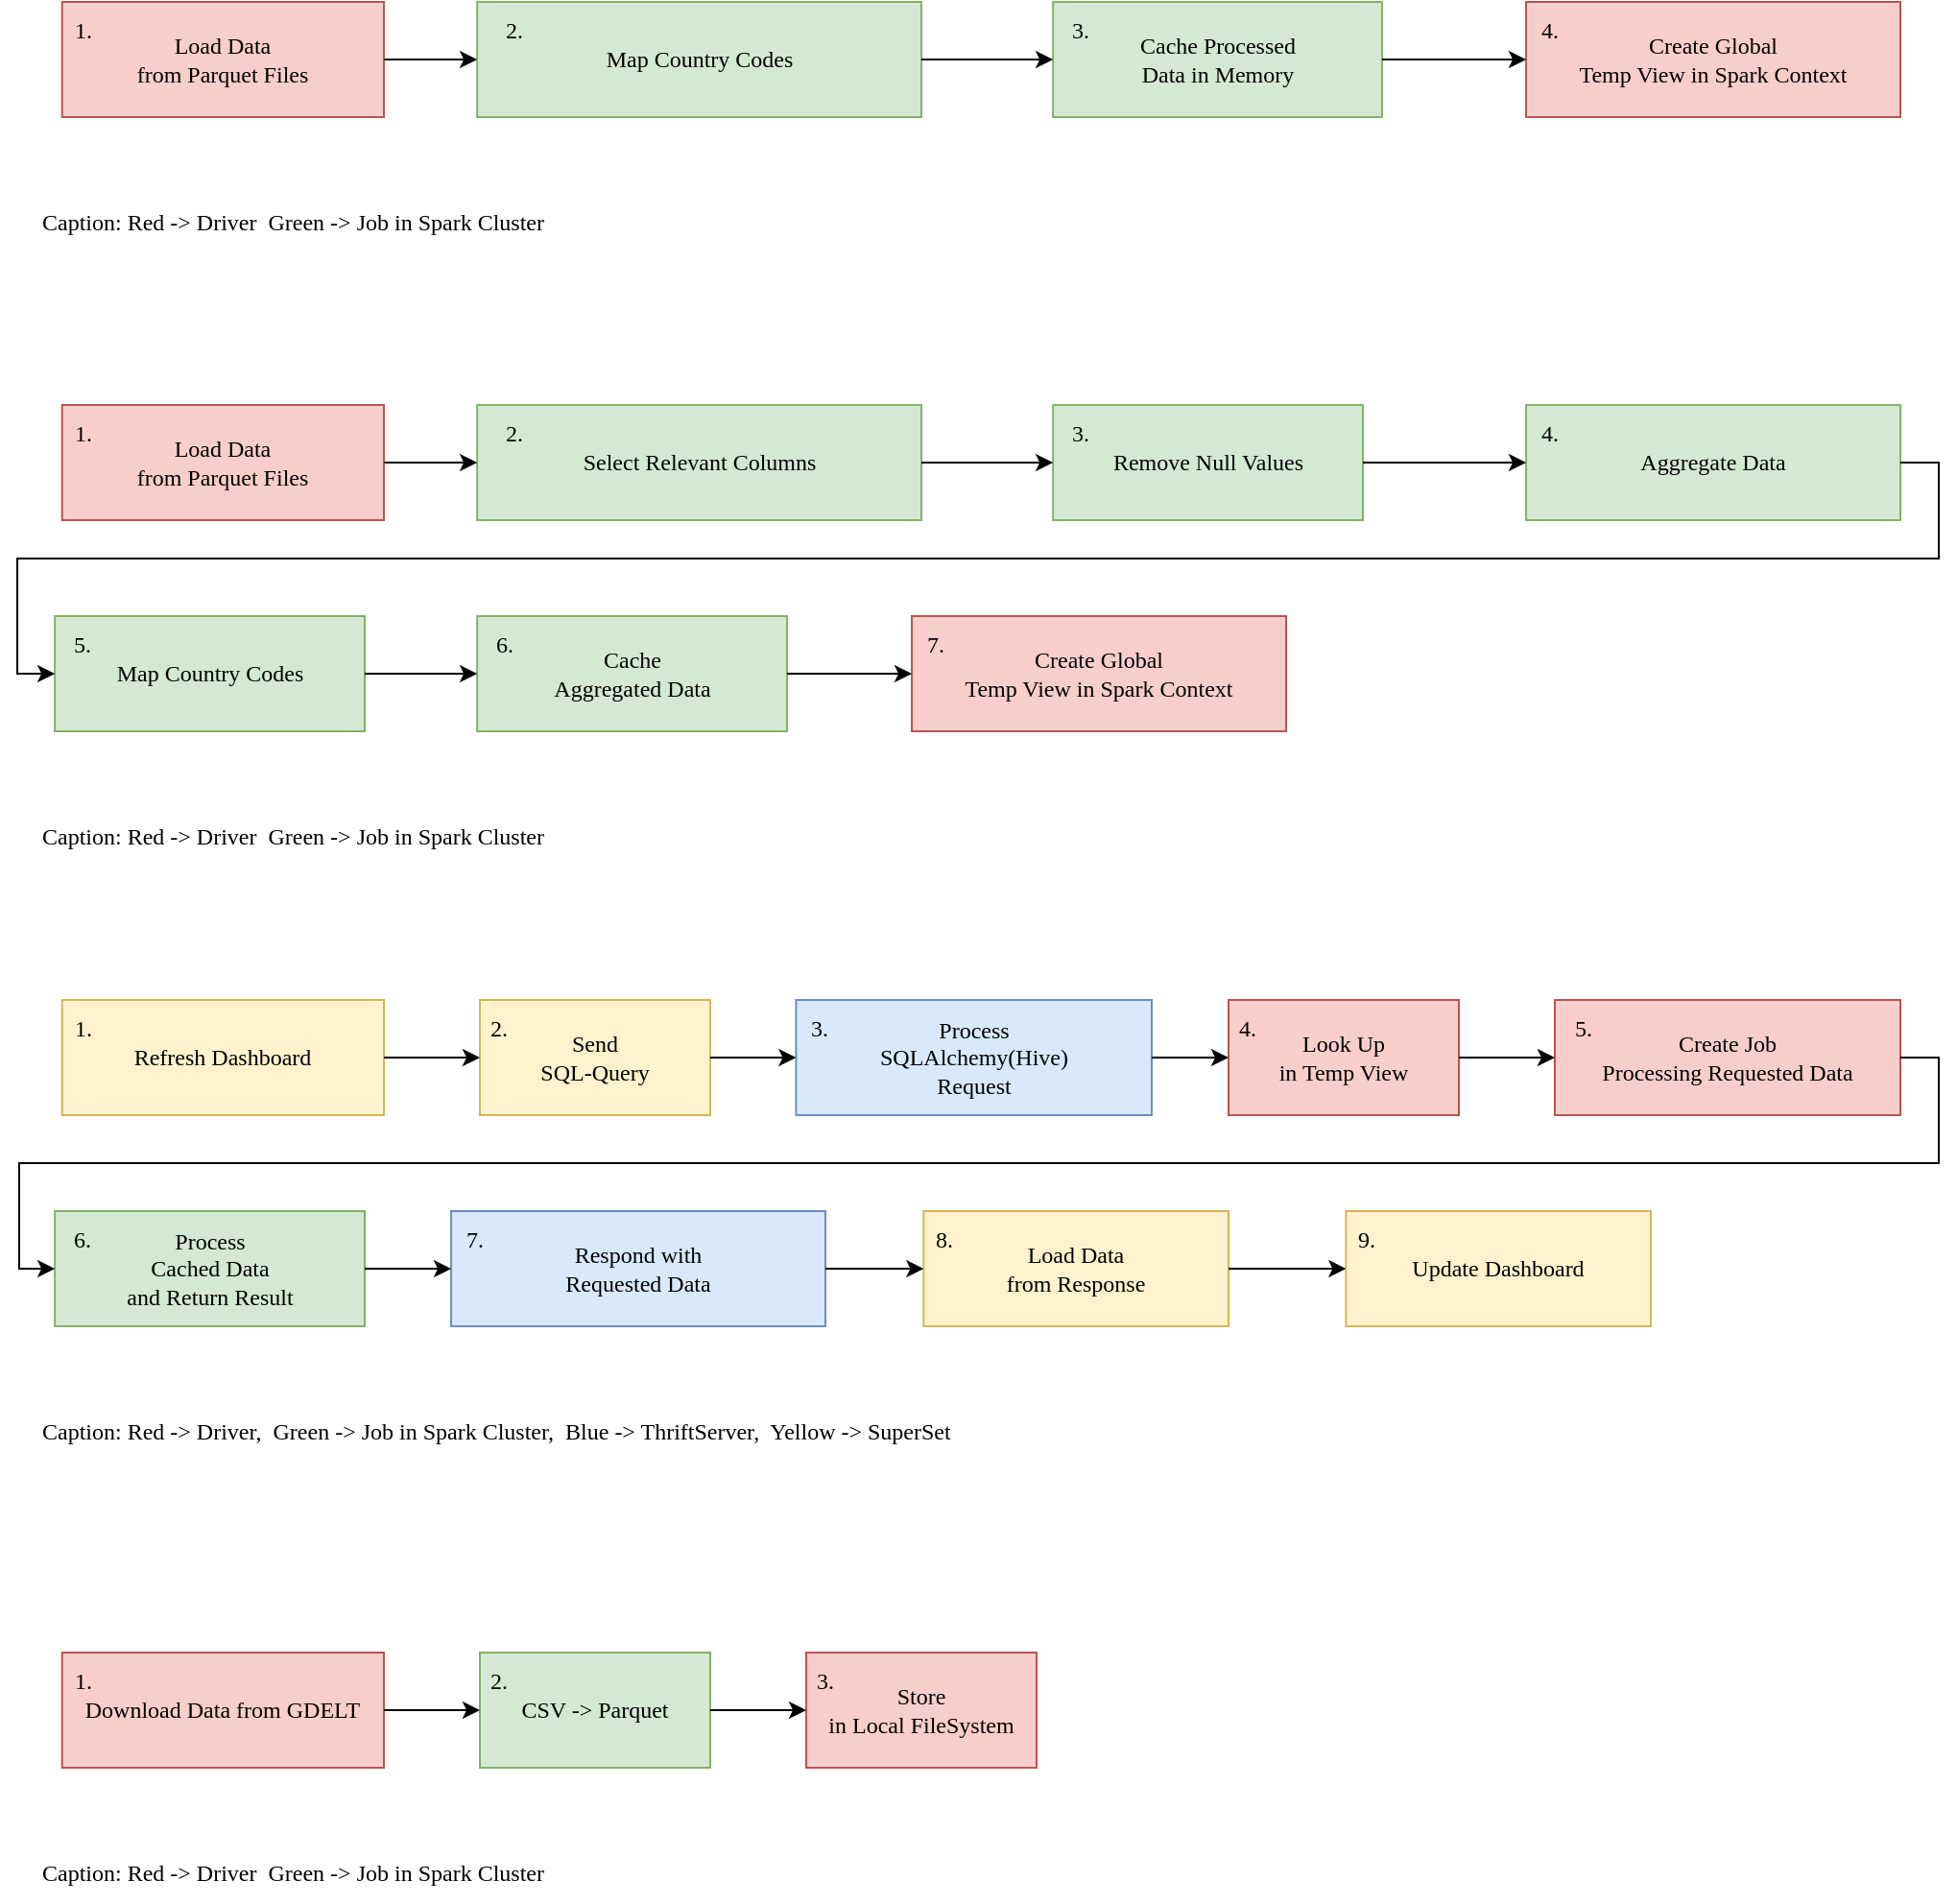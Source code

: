 <mxfile version="23.0.2" type="device">
  <diagram name="Page-1" id="13e1069c-82ec-6db2-03f1-153e76fe0fe0">
    <mxGraphModel dx="1047" dy="681" grid="1" gridSize="10" guides="1" tooltips="1" connect="1" arrows="1" fold="1" page="1" pageScale="1" pageWidth="1100" pageHeight="850" background="none" math="0" shadow="0">
      <root>
        <mxCell id="0" />
        <mxCell id="1" parent="0" />
        <mxCell id="iuHh9fFoqvXQ6rp3Pd86-6" value="&lt;font&gt;Caption: Red -&amp;gt; Driver&amp;nbsp; Green -&amp;gt; Job in Spark Cluster&lt;/font&gt;" style="text;html=1;strokeColor=none;fillColor=none;align=left;verticalAlign=middle;whiteSpace=wrap;rounded=0;fontFamily=JetBrainsMono Nerd Font;" parent="1" vertex="1">
          <mxGeometry x="30" y="150" width="420" height="30" as="geometry" />
        </mxCell>
        <mxCell id="iuHh9fFoqvXQ6rp3Pd86-7" value="" style="group;fontFamily=JetBrainsMono Nerd Font;" parent="1" vertex="1" connectable="0">
          <mxGeometry x="20" y="50" width="190" height="60" as="geometry" />
        </mxCell>
        <mxCell id="iuHh9fFoqvXQ6rp3Pd86-3" value="Load Data&lt;br&gt;from Parquet Files" style="rounded=0;whiteSpace=wrap;html=1;fillColor=#f8cecc;strokeColor=#b85450;fontFamily=JetBrainsMono Nerd Font;" parent="iuHh9fFoqvXQ6rp3Pd86-7" vertex="1">
          <mxGeometry x="22.353" width="167.647" height="60" as="geometry" />
        </mxCell>
        <mxCell id="iuHh9fFoqvXQ6rp3Pd86-4" value="1." style="text;html=1;strokeColor=none;fillColor=none;align=center;verticalAlign=middle;whiteSpace=wrap;rounded=0;fontFamily=JetBrainsMono Nerd Font;" parent="iuHh9fFoqvXQ6rp3Pd86-7" vertex="1">
          <mxGeometry width="67.059" height="30" as="geometry" />
        </mxCell>
        <mxCell id="iuHh9fFoqvXQ6rp3Pd86-13" value="" style="group;fontFamily=JetBrainsMono Nerd Font;" parent="1" vertex="1" connectable="0">
          <mxGeometry x="220" y="50" width="270" height="60" as="geometry" />
        </mxCell>
        <mxCell id="iuHh9fFoqvXQ6rp3Pd86-14" value="Map Country Codes" style="rounded=0;whiteSpace=wrap;html=1;fillColor=#d5e8d4;strokeColor=#82b366;fontFamily=JetBrainsMono Nerd Font;" parent="iuHh9fFoqvXQ6rp3Pd86-13" vertex="1">
          <mxGeometry x="38.571" width="231.429" height="60" as="geometry" />
        </mxCell>
        <mxCell id="iuHh9fFoqvXQ6rp3Pd86-15" value="2." style="text;html=1;strokeColor=none;fillColor=none;align=center;verticalAlign=middle;whiteSpace=wrap;rounded=0;fontFamily=JetBrainsMono Nerd Font;" parent="iuHh9fFoqvXQ6rp3Pd86-13" vertex="1">
          <mxGeometry width="115.714" height="30" as="geometry" />
        </mxCell>
        <mxCell id="iuHh9fFoqvXQ6rp3Pd86-17" value="" style="group;fontFamily=JetBrainsMono Nerd Font;" parent="1" vertex="1" connectable="0">
          <mxGeometry x="530" y="50" width="200" height="60" as="geometry" />
        </mxCell>
        <mxCell id="iuHh9fFoqvXQ6rp3Pd86-18" value="Cache Processed &lt;br&gt;Data in Memory" style="rounded=0;whiteSpace=wrap;html=1;fillColor=#d5e8d4;strokeColor=#82b366;fontFamily=JetBrainsMono Nerd Font;" parent="iuHh9fFoqvXQ6rp3Pd86-17" vertex="1">
          <mxGeometry x="28.571" width="171.429" height="60" as="geometry" />
        </mxCell>
        <mxCell id="iuHh9fFoqvXQ6rp3Pd86-19" value="3." style="text;html=1;strokeColor=none;fillColor=none;align=center;verticalAlign=middle;whiteSpace=wrap;rounded=0;fontFamily=JetBrainsMono Nerd Font;" parent="iuHh9fFoqvXQ6rp3Pd86-17" vertex="1">
          <mxGeometry width="85.714" height="30" as="geometry" />
        </mxCell>
        <mxCell id="iuHh9fFoqvXQ6rp3Pd86-20" style="edgeStyle=orthogonalEdgeStyle;rounded=0;orthogonalLoop=1;jettySize=auto;html=1;exitX=1;exitY=0.5;exitDx=0;exitDy=0;" parent="1" source="iuHh9fFoqvXQ6rp3Pd86-14" target="iuHh9fFoqvXQ6rp3Pd86-18" edge="1">
          <mxGeometry relative="1" as="geometry" />
        </mxCell>
        <mxCell id="iuHh9fFoqvXQ6rp3Pd86-24" value="" style="group;fontFamily=JetBrainsMono Nerd Font;" parent="1" vertex="1" connectable="0">
          <mxGeometry x="780" y="50" width="220" height="60" as="geometry" />
        </mxCell>
        <mxCell id="iuHh9fFoqvXQ6rp3Pd86-25" value="Create Global&lt;br&gt;Temp View in Spark Context" style="rounded=0;whiteSpace=wrap;html=1;fillColor=#f8cecc;strokeColor=#b85450;fontFamily=JetBrainsMono Nerd Font;" parent="iuHh9fFoqvXQ6rp3Pd86-24" vertex="1">
          <mxGeometry x="25.028" width="194.972" height="60" as="geometry" />
        </mxCell>
        <mxCell id="iuHh9fFoqvXQ6rp3Pd86-26" value="4." style="text;html=1;strokeColor=none;fillColor=none;align=center;verticalAlign=middle;whiteSpace=wrap;rounded=0;fontFamily=JetBrainsMono Nerd Font;" parent="iuHh9fFoqvXQ6rp3Pd86-24" vertex="1">
          <mxGeometry width="75.087" height="30" as="geometry" />
        </mxCell>
        <mxCell id="iuHh9fFoqvXQ6rp3Pd86-27" style="edgeStyle=orthogonalEdgeStyle;rounded=0;orthogonalLoop=1;jettySize=auto;html=1;exitX=1;exitY=0.5;exitDx=0;exitDy=0;entryX=0;entryY=0.5;entryDx=0;entryDy=0;" parent="1" source="iuHh9fFoqvXQ6rp3Pd86-18" target="iuHh9fFoqvXQ6rp3Pd86-25" edge="1">
          <mxGeometry relative="1" as="geometry" />
        </mxCell>
        <mxCell id="iuHh9fFoqvXQ6rp3Pd86-30" value="&lt;font&gt;Caption: Red -&amp;gt; Driver&amp;nbsp; Green -&amp;gt; Job in Spark Cluster&lt;/font&gt;" style="text;html=1;strokeColor=none;fillColor=none;align=left;verticalAlign=middle;whiteSpace=wrap;rounded=0;fontFamily=JetBrainsMono Nerd Font;" parent="1" vertex="1">
          <mxGeometry x="30" y="470" width="460" height="30" as="geometry" />
        </mxCell>
        <mxCell id="iuHh9fFoqvXQ6rp3Pd86-31" value="" style="group;fontFamily=JetBrainsMono Nerd Font;" parent="1" vertex="1" connectable="0">
          <mxGeometry x="20" y="260" width="190" height="60" as="geometry" />
        </mxCell>
        <mxCell id="iuHh9fFoqvXQ6rp3Pd86-32" value="Load Data&lt;br&gt;from Parquet Files" style="rounded=0;whiteSpace=wrap;html=1;fillColor=#f8cecc;strokeColor=#b85450;fontFamily=JetBrainsMono Nerd Font;" parent="iuHh9fFoqvXQ6rp3Pd86-31" vertex="1">
          <mxGeometry x="22.353" width="167.647" height="60" as="geometry" />
        </mxCell>
        <mxCell id="iuHh9fFoqvXQ6rp3Pd86-33" value="1." style="text;html=1;strokeColor=none;fillColor=none;align=center;verticalAlign=middle;whiteSpace=wrap;rounded=0;fontFamily=JetBrainsMono Nerd Font;" parent="iuHh9fFoqvXQ6rp3Pd86-31" vertex="1">
          <mxGeometry width="67.059" height="30" as="geometry" />
        </mxCell>
        <mxCell id="iuHh9fFoqvXQ6rp3Pd86-38" value="" style="group;fontFamily=JetBrainsMono Nerd Font;" parent="1" vertex="1" connectable="0">
          <mxGeometry x="220" y="260" width="270" height="60" as="geometry" />
        </mxCell>
        <mxCell id="iuHh9fFoqvXQ6rp3Pd86-39" value="Select Relevant Columns" style="rounded=0;whiteSpace=wrap;html=1;fillColor=#d5e8d4;strokeColor=#82b366;fontFamily=JetBrainsMono Nerd Font;" parent="iuHh9fFoqvXQ6rp3Pd86-38" vertex="1">
          <mxGeometry x="38.571" width="231.429" height="60" as="geometry" />
        </mxCell>
        <mxCell id="iuHh9fFoqvXQ6rp3Pd86-40" value="2." style="text;html=1;strokeColor=none;fillColor=none;align=center;verticalAlign=middle;whiteSpace=wrap;rounded=0;fontFamily=JetBrainsMono Nerd Font;" parent="iuHh9fFoqvXQ6rp3Pd86-38" vertex="1">
          <mxGeometry width="115.714" height="30" as="geometry" />
        </mxCell>
        <mxCell id="iuHh9fFoqvXQ6rp3Pd86-42" value="" style="group;fontFamily=JetBrainsMono Nerd Font;" parent="1" vertex="1" connectable="0">
          <mxGeometry x="530" y="260" width="200" height="60" as="geometry" />
        </mxCell>
        <mxCell id="iuHh9fFoqvXQ6rp3Pd86-43" value="Remove Null Values" style="rounded=0;whiteSpace=wrap;html=1;fillColor=#d5e8d4;strokeColor=#82b366;fontFamily=JetBrainsMono Nerd Font;" parent="iuHh9fFoqvXQ6rp3Pd86-42" vertex="1">
          <mxGeometry x="28.57" width="161.43" height="60" as="geometry" />
        </mxCell>
        <mxCell id="iuHh9fFoqvXQ6rp3Pd86-44" value="3." style="text;html=1;strokeColor=none;fillColor=none;align=center;verticalAlign=middle;whiteSpace=wrap;rounded=0;fontFamily=JetBrainsMono Nerd Font;" parent="iuHh9fFoqvXQ6rp3Pd86-42" vertex="1">
          <mxGeometry width="85.714" height="30" as="geometry" />
        </mxCell>
        <mxCell id="iuHh9fFoqvXQ6rp3Pd86-45" style="edgeStyle=orthogonalEdgeStyle;rounded=0;orthogonalLoop=1;jettySize=auto;html=1;exitX=1;exitY=0.5;exitDx=0;exitDy=0;" parent="1" source="iuHh9fFoqvXQ6rp3Pd86-39" target="iuHh9fFoqvXQ6rp3Pd86-43" edge="1">
          <mxGeometry relative="1" as="geometry" />
        </mxCell>
        <mxCell id="iuHh9fFoqvXQ6rp3Pd86-46" value="" style="group;fontFamily=JetBrainsMono Nerd Font;" parent="1" vertex="1" connectable="0">
          <mxGeometry x="780" y="260" width="220" height="60" as="geometry" />
        </mxCell>
        <mxCell id="iuHh9fFoqvXQ6rp3Pd86-47" value="Aggregate Data" style="rounded=0;whiteSpace=wrap;html=1;fillColor=#d5e8d4;strokeColor=#82b366;fontFamily=JetBrainsMono Nerd Font;" parent="iuHh9fFoqvXQ6rp3Pd86-46" vertex="1">
          <mxGeometry x="25.028" width="194.972" height="60" as="geometry" />
        </mxCell>
        <mxCell id="iuHh9fFoqvXQ6rp3Pd86-48" value="4." style="text;html=1;strokeColor=none;fillColor=none;align=center;verticalAlign=middle;whiteSpace=wrap;rounded=0;fontFamily=JetBrainsMono Nerd Font;" parent="iuHh9fFoqvXQ6rp3Pd86-46" vertex="1">
          <mxGeometry width="75.087" height="30" as="geometry" />
        </mxCell>
        <mxCell id="iuHh9fFoqvXQ6rp3Pd86-49" style="edgeStyle=orthogonalEdgeStyle;rounded=0;orthogonalLoop=1;jettySize=auto;html=1;exitX=1;exitY=0.5;exitDx=0;exitDy=0;entryX=0;entryY=0.5;entryDx=0;entryDy=0;" parent="1" source="iuHh9fFoqvXQ6rp3Pd86-43" target="iuHh9fFoqvXQ6rp3Pd86-47" edge="1">
          <mxGeometry relative="1" as="geometry" />
        </mxCell>
        <mxCell id="iuHh9fFoqvXQ6rp3Pd86-50" value="" style="group;fontFamily=JetBrainsMono Nerd Font;" parent="1" vertex="1" connectable="0">
          <mxGeometry x="230" y="370" width="200" height="60" as="geometry" />
        </mxCell>
        <mxCell id="iuHh9fFoqvXQ6rp3Pd86-51" value="Cache&lt;br&gt;Aggregated Data" style="rounded=0;whiteSpace=wrap;html=1;fillColor=#d5e8d4;strokeColor=#82b366;fontFamily=JetBrainsMono Nerd Font;" parent="iuHh9fFoqvXQ6rp3Pd86-50" vertex="1">
          <mxGeometry x="28.57" width="161.43" height="60" as="geometry" />
        </mxCell>
        <mxCell id="iuHh9fFoqvXQ6rp3Pd86-52" value="6." style="text;html=1;strokeColor=none;fillColor=none;align=center;verticalAlign=middle;whiteSpace=wrap;rounded=0;fontFamily=JetBrainsMono Nerd Font;" parent="iuHh9fFoqvXQ6rp3Pd86-50" vertex="1">
          <mxGeometry width="85.714" height="30" as="geometry" />
        </mxCell>
        <mxCell id="iuHh9fFoqvXQ6rp3Pd86-54" value="" style="group;fontFamily=JetBrainsMono Nerd Font;" parent="1" vertex="1" connectable="0">
          <mxGeometry x="460" y="370" width="220" height="60" as="geometry" />
        </mxCell>
        <mxCell id="iuHh9fFoqvXQ6rp3Pd86-55" value="Create Global&lt;br&gt;Temp View in Spark Context" style="rounded=0;whiteSpace=wrap;html=1;fillColor=#f8cecc;strokeColor=#b85450;fontFamily=JetBrainsMono Nerd Font;" parent="iuHh9fFoqvXQ6rp3Pd86-54" vertex="1">
          <mxGeometry x="25.028" width="194.972" height="60" as="geometry" />
        </mxCell>
        <mxCell id="iuHh9fFoqvXQ6rp3Pd86-56" value="7." style="text;html=1;strokeColor=none;fillColor=none;align=center;verticalAlign=middle;whiteSpace=wrap;rounded=0;fontFamily=JetBrainsMono Nerd Font;" parent="iuHh9fFoqvXQ6rp3Pd86-54" vertex="1">
          <mxGeometry width="75.087" height="30" as="geometry" />
        </mxCell>
        <mxCell id="iuHh9fFoqvXQ6rp3Pd86-81" value="&lt;font&gt;Caption: Red -&amp;gt; Driver,&amp;nbsp; Green -&amp;gt; Job in Spark Cluster,&amp;nbsp; Blue -&amp;gt; ThriftServer,&amp;nbsp; Yellow -&amp;gt; SuperSet&lt;/font&gt;" style="text;html=1;strokeColor=none;fillColor=none;align=left;verticalAlign=middle;whiteSpace=wrap;rounded=0;fontFamily=JetBrainsMono Nerd Font;" parent="1" vertex="1">
          <mxGeometry x="30" y="780" width="720" height="30" as="geometry" />
        </mxCell>
        <mxCell id="iuHh9fFoqvXQ6rp3Pd86-82" value="" style="group;fontFamily=JetBrainsMono Nerd Font;" parent="1" vertex="1" connectable="0">
          <mxGeometry x="400" y="570" width="210" height="60" as="geometry" />
        </mxCell>
        <mxCell id="iuHh9fFoqvXQ6rp3Pd86-83" value="Process &lt;br&gt;SQLAlchemy(Hive)&lt;br&gt;Request" style="rounded=0;whiteSpace=wrap;html=1;fillColor=#dae8fc;strokeColor=#6c8ebf;fontFamily=JetBrainsMono Nerd Font;" parent="iuHh9fFoqvXQ6rp3Pd86-82" vertex="1">
          <mxGeometry x="24.706" width="185.294" height="60" as="geometry" />
        </mxCell>
        <mxCell id="iuHh9fFoqvXQ6rp3Pd86-84" value="3." style="text;html=1;strokeColor=none;fillColor=none;align=center;verticalAlign=middle;whiteSpace=wrap;rounded=0;fontFamily=JetBrainsMono Nerd Font;" parent="iuHh9fFoqvXQ6rp3Pd86-82" vertex="1">
          <mxGeometry width="74.118" height="30" as="geometry" />
        </mxCell>
        <mxCell id="iuHh9fFoqvXQ6rp3Pd86-85" value="" style="group;fontFamily=JetBrainsMono Nerd Font;" parent="1" vertex="1" connectable="0">
          <mxGeometry x="630" y="570" width="140" height="60" as="geometry" />
        </mxCell>
        <mxCell id="iuHh9fFoqvXQ6rp3Pd86-86" value="Look Up&lt;br&gt;in Temp View" style="rounded=0;whiteSpace=wrap;html=1;fillColor=#f8cecc;strokeColor=#b85450;fontFamily=JetBrainsMono Nerd Font;" parent="iuHh9fFoqvXQ6rp3Pd86-85" vertex="1">
          <mxGeometry x="20" width="120.0" height="60" as="geometry" />
        </mxCell>
        <mxCell id="iuHh9fFoqvXQ6rp3Pd86-87" value="4." style="text;html=1;strokeColor=none;fillColor=none;align=center;verticalAlign=middle;whiteSpace=wrap;rounded=0;fontFamily=JetBrainsMono Nerd Font;" parent="iuHh9fFoqvXQ6rp3Pd86-85" vertex="1">
          <mxGeometry width="60.0" height="30" as="geometry" />
        </mxCell>
        <mxCell id="iuHh9fFoqvXQ6rp3Pd86-88" style="edgeStyle=orthogonalEdgeStyle;rounded=0;orthogonalLoop=1;jettySize=auto;html=1;entryX=0;entryY=0.5;entryDx=0;entryDy=0;fontFamily=JetBrainsMono Nerd Font;" parent="1" source="iuHh9fFoqvXQ6rp3Pd86-83" target="iuHh9fFoqvXQ6rp3Pd86-86" edge="1">
          <mxGeometry relative="1" as="geometry" />
        </mxCell>
        <mxCell id="iuHh9fFoqvXQ6rp3Pd86-89" value="" style="group;fontFamily=JetBrainsMono Nerd Font;" parent="1" vertex="1" connectable="0">
          <mxGeometry x="790" y="570" width="210" height="60" as="geometry" />
        </mxCell>
        <mxCell id="iuHh9fFoqvXQ6rp3Pd86-90" value="Create Job&lt;br&gt;Processing Requested Data" style="rounded=0;whiteSpace=wrap;html=1;fillColor=#f8cecc;strokeColor=#b85450;fontFamily=JetBrainsMono Nerd Font;" parent="iuHh9fFoqvXQ6rp3Pd86-89" vertex="1">
          <mxGeometry x="30" width="180" height="60" as="geometry" />
        </mxCell>
        <mxCell id="iuHh9fFoqvXQ6rp3Pd86-91" value="5." style="text;html=1;strokeColor=none;fillColor=none;align=center;verticalAlign=middle;whiteSpace=wrap;rounded=0;fontFamily=JetBrainsMono Nerd Font;" parent="iuHh9fFoqvXQ6rp3Pd86-89" vertex="1">
          <mxGeometry width="90" height="30" as="geometry" />
        </mxCell>
        <mxCell id="iuHh9fFoqvXQ6rp3Pd86-92" style="edgeStyle=orthogonalEdgeStyle;rounded=0;orthogonalLoop=1;jettySize=auto;html=1;exitX=1;exitY=0.5;exitDx=0;exitDy=0;entryX=0;entryY=0.5;entryDx=0;entryDy=0;" parent="1" source="iuHh9fFoqvXQ6rp3Pd86-86" target="iuHh9fFoqvXQ6rp3Pd86-90" edge="1">
          <mxGeometry relative="1" as="geometry" />
        </mxCell>
        <mxCell id="iuHh9fFoqvXQ6rp3Pd86-93" value="" style="group;fontFamily=JetBrainsMono Nerd Font;" parent="1" vertex="1" connectable="0">
          <mxGeometry x="10" y="680" width="200" height="60" as="geometry" />
        </mxCell>
        <mxCell id="iuHh9fFoqvXQ6rp3Pd86-94" value="Process&lt;br&gt;Cached Data&lt;br&gt;and Return Result" style="rounded=0;whiteSpace=wrap;html=1;fillColor=#d5e8d4;strokeColor=#82b366;fontFamily=JetBrainsMono Nerd Font;" parent="iuHh9fFoqvXQ6rp3Pd86-93" vertex="1">
          <mxGeometry x="28.57" width="161.43" height="60" as="geometry" />
        </mxCell>
        <mxCell id="iuHh9fFoqvXQ6rp3Pd86-95" value="6." style="text;html=1;strokeColor=none;fillColor=none;align=center;verticalAlign=middle;whiteSpace=wrap;rounded=0;fontFamily=JetBrainsMono Nerd Font;" parent="iuHh9fFoqvXQ6rp3Pd86-93" vertex="1">
          <mxGeometry width="85.714" height="30" as="geometry" />
        </mxCell>
        <mxCell id="iuHh9fFoqvXQ6rp3Pd86-96" style="edgeStyle=orthogonalEdgeStyle;rounded=0;orthogonalLoop=1;jettySize=auto;html=1;exitX=1;exitY=0.5;exitDx=0;exitDy=0;" parent="1" source="iuHh9fFoqvXQ6rp3Pd86-90" target="iuHh9fFoqvXQ6rp3Pd86-94" edge="1">
          <mxGeometry relative="1" as="geometry">
            <Array as="points">
              <mxPoint x="1020" y="600" />
              <mxPoint x="1020" y="655" />
              <mxPoint x="20" y="655" />
              <mxPoint x="20" y="710" />
            </Array>
          </mxGeometry>
        </mxCell>
        <mxCell id="iuHh9fFoqvXQ6rp3Pd86-97" value="" style="group;fontFamily=JetBrainsMono Nerd Font;" parent="1" vertex="1" connectable="0">
          <mxGeometry x="220" y="680" width="220" height="60" as="geometry" />
        </mxCell>
        <mxCell id="iuHh9fFoqvXQ6rp3Pd86-98" value="Respond with&lt;br&gt;Requested Data" style="rounded=0;whiteSpace=wrap;html=1;fillColor=#dae8fc;strokeColor=#6c8ebf;fontFamily=JetBrainsMono Nerd Font;" parent="iuHh9fFoqvXQ6rp3Pd86-97" vertex="1">
          <mxGeometry x="25.028" width="194.972" height="60" as="geometry" />
        </mxCell>
        <mxCell id="iuHh9fFoqvXQ6rp3Pd86-99" value="7." style="text;html=1;strokeColor=none;fillColor=none;align=center;verticalAlign=middle;whiteSpace=wrap;rounded=0;fontFamily=JetBrainsMono Nerd Font;" parent="iuHh9fFoqvXQ6rp3Pd86-97" vertex="1">
          <mxGeometry width="75.087" height="30" as="geometry" />
        </mxCell>
        <mxCell id="iuHh9fFoqvXQ6rp3Pd86-100" style="edgeStyle=orthogonalEdgeStyle;rounded=0;orthogonalLoop=1;jettySize=auto;html=1;exitX=1;exitY=0.5;exitDx=0;exitDy=0;entryX=0;entryY=0.5;entryDx=0;entryDy=0;" parent="1" source="iuHh9fFoqvXQ6rp3Pd86-94" target="iuHh9fFoqvXQ6rp3Pd86-98" edge="1">
          <mxGeometry relative="1" as="geometry" />
        </mxCell>
        <mxCell id="iuHh9fFoqvXQ6rp3Pd86-114" value="" style="group;fontFamily=JetBrainsMono Nerd Font;" parent="1" vertex="1" connectable="0">
          <mxGeometry x="20" y="910" width="190" height="60" as="geometry" />
        </mxCell>
        <mxCell id="iuHh9fFoqvXQ6rp3Pd86-115" value="Download Data from GDELT" style="rounded=0;whiteSpace=wrap;html=1;fillColor=#f8cecc;strokeColor=#b85450;fontFamily=JetBrainsMono Nerd Font;" parent="iuHh9fFoqvXQ6rp3Pd86-114" vertex="1">
          <mxGeometry x="22.353" width="167.647" height="60" as="geometry" />
        </mxCell>
        <mxCell id="iuHh9fFoqvXQ6rp3Pd86-116" value="1." style="text;html=1;strokeColor=none;fillColor=none;align=center;verticalAlign=middle;whiteSpace=wrap;rounded=0;fontFamily=JetBrainsMono Nerd Font;" parent="iuHh9fFoqvXQ6rp3Pd86-114" vertex="1">
          <mxGeometry width="67.059" height="30" as="geometry" />
        </mxCell>
        <mxCell id="iuHh9fFoqvXQ6rp3Pd86-117" value="" style="group;fontFamily=JetBrainsMono Nerd Font;" parent="1" vertex="1" connectable="0">
          <mxGeometry x="240" y="910" width="140" height="60" as="geometry" />
        </mxCell>
        <mxCell id="iuHh9fFoqvXQ6rp3Pd86-118" value="CSV -&amp;gt; Parquet" style="rounded=0;whiteSpace=wrap;html=1;fillColor=#d5e8d4;strokeColor=#82b366;fontFamily=JetBrainsMono Nerd Font;" parent="iuHh9fFoqvXQ6rp3Pd86-117" vertex="1">
          <mxGeometry x="20" width="120" height="60" as="geometry" />
        </mxCell>
        <mxCell id="iuHh9fFoqvXQ6rp3Pd86-119" value="2." style="text;html=1;strokeColor=none;fillColor=none;align=center;verticalAlign=middle;whiteSpace=wrap;rounded=0;fontFamily=JetBrainsMono Nerd Font;" parent="iuHh9fFoqvXQ6rp3Pd86-117" vertex="1">
          <mxGeometry width="60" height="30" as="geometry" />
        </mxCell>
        <mxCell id="iuHh9fFoqvXQ6rp3Pd86-120" style="edgeStyle=orthogonalEdgeStyle;rounded=0;orthogonalLoop=1;jettySize=auto;html=1;entryX=0;entryY=0.5;entryDx=0;entryDy=0;fontFamily=JetBrainsMono Nerd Font;" parent="1" source="iuHh9fFoqvXQ6rp3Pd86-115" target="iuHh9fFoqvXQ6rp3Pd86-118" edge="1">
          <mxGeometry relative="1" as="geometry" />
        </mxCell>
        <mxCell id="iuHh9fFoqvXQ6rp3Pd86-122" value="" style="group;fontFamily=JetBrainsMono Nerd Font;" parent="1" vertex="1" connectable="0">
          <mxGeometry x="410" y="910" width="140" height="60" as="geometry" />
        </mxCell>
        <mxCell id="iuHh9fFoqvXQ6rp3Pd86-123" value="Store&lt;br&gt;in Local FileSystem" style="rounded=0;whiteSpace=wrap;html=1;fillColor=#f8cecc;strokeColor=#b85450;fontFamily=JetBrainsMono Nerd Font;" parent="iuHh9fFoqvXQ6rp3Pd86-122" vertex="1">
          <mxGeometry x="20" width="120.0" height="60" as="geometry" />
        </mxCell>
        <mxCell id="iuHh9fFoqvXQ6rp3Pd86-124" value="3." style="text;html=1;strokeColor=none;fillColor=none;align=center;verticalAlign=middle;whiteSpace=wrap;rounded=0;fontFamily=JetBrainsMono Nerd Font;" parent="iuHh9fFoqvXQ6rp3Pd86-122" vertex="1">
          <mxGeometry width="60.0" height="30" as="geometry" />
        </mxCell>
        <mxCell id="iuHh9fFoqvXQ6rp3Pd86-125" style="edgeStyle=orthogonalEdgeStyle;rounded=0;orthogonalLoop=1;jettySize=auto;html=1;" parent="1" source="iuHh9fFoqvXQ6rp3Pd86-118" target="iuHh9fFoqvXQ6rp3Pd86-123" edge="1">
          <mxGeometry relative="1" as="geometry" />
        </mxCell>
        <mxCell id="iuHh9fFoqvXQ6rp3Pd86-126" value="&lt;font&gt;Caption: Red -&amp;gt; Driver&amp;nbsp; Green -&amp;gt; Job in Spark Cluster&lt;/font&gt;" style="text;html=1;strokeColor=none;fillColor=none;align=left;verticalAlign=middle;whiteSpace=wrap;rounded=0;fontFamily=JetBrainsMono Nerd Font;" parent="1" vertex="1">
          <mxGeometry x="30" y="1010" width="550" height="30" as="geometry" />
        </mxCell>
        <mxCell id="iuHh9fFoqvXQ6rp3Pd86-127" style="edgeStyle=orthogonalEdgeStyle;rounded=0;orthogonalLoop=1;jettySize=auto;html=1;" parent="1" source="iuHh9fFoqvXQ6rp3Pd86-3" target="iuHh9fFoqvXQ6rp3Pd86-14" edge="1">
          <mxGeometry relative="1" as="geometry" />
        </mxCell>
        <mxCell id="iuHh9fFoqvXQ6rp3Pd86-128" style="edgeStyle=orthogonalEdgeStyle;rounded=0;orthogonalLoop=1;jettySize=auto;html=1;" parent="1" source="iuHh9fFoqvXQ6rp3Pd86-32" target="iuHh9fFoqvXQ6rp3Pd86-39" edge="1">
          <mxGeometry relative="1" as="geometry" />
        </mxCell>
        <mxCell id="iuHh9fFoqvXQ6rp3Pd86-131" value="" style="group;fontFamily=JetBrainsMono Nerd Font;" parent="1" vertex="1" connectable="0">
          <mxGeometry x="20" y="570" width="190" height="60" as="geometry" />
        </mxCell>
        <mxCell id="iuHh9fFoqvXQ6rp3Pd86-132" value="Refresh Dashboard" style="rounded=0;whiteSpace=wrap;html=1;fillColor=#fff2cc;strokeColor=#d6b656;fontFamily=JetBrainsMono Nerd Font;" parent="iuHh9fFoqvXQ6rp3Pd86-131" vertex="1">
          <mxGeometry x="22.353" width="167.647" height="60" as="geometry" />
        </mxCell>
        <mxCell id="iuHh9fFoqvXQ6rp3Pd86-133" value="1." style="text;html=1;strokeColor=none;fillColor=none;align=center;verticalAlign=middle;whiteSpace=wrap;rounded=0;fontFamily=JetBrainsMono Nerd Font;" parent="iuHh9fFoqvXQ6rp3Pd86-131" vertex="1">
          <mxGeometry width="67.059" height="30" as="geometry" />
        </mxCell>
        <mxCell id="iuHh9fFoqvXQ6rp3Pd86-134" value="" style="group;fontFamily=JetBrainsMono Nerd Font;" parent="1" vertex="1" connectable="0">
          <mxGeometry x="240" y="570" width="140" height="60" as="geometry" />
        </mxCell>
        <mxCell id="iuHh9fFoqvXQ6rp3Pd86-135" value="Send&lt;br&gt;SQL-Query" style="rounded=0;whiteSpace=wrap;html=1;fillColor=#fff2cc;strokeColor=#d6b656;fontFamily=JetBrainsMono Nerd Font;" parent="iuHh9fFoqvXQ6rp3Pd86-134" vertex="1">
          <mxGeometry x="20" width="120.0" height="60" as="geometry" />
        </mxCell>
        <mxCell id="iuHh9fFoqvXQ6rp3Pd86-136" value="2." style="text;html=1;strokeColor=none;fillColor=none;align=center;verticalAlign=middle;whiteSpace=wrap;rounded=0;fontFamily=JetBrainsMono Nerd Font;" parent="iuHh9fFoqvXQ6rp3Pd86-134" vertex="1">
          <mxGeometry width="60.0" height="30" as="geometry" />
        </mxCell>
        <mxCell id="iuHh9fFoqvXQ6rp3Pd86-137" style="edgeStyle=orthogonalEdgeStyle;rounded=0;orthogonalLoop=1;jettySize=auto;html=1;" parent="1" source="iuHh9fFoqvXQ6rp3Pd86-132" target="iuHh9fFoqvXQ6rp3Pd86-135" edge="1">
          <mxGeometry relative="1" as="geometry" />
        </mxCell>
        <mxCell id="iuHh9fFoqvXQ6rp3Pd86-138" style="edgeStyle=orthogonalEdgeStyle;rounded=0;orthogonalLoop=1;jettySize=auto;html=1;entryX=0;entryY=0.5;entryDx=0;entryDy=0;" parent="1" source="iuHh9fFoqvXQ6rp3Pd86-135" target="iuHh9fFoqvXQ6rp3Pd86-83" edge="1">
          <mxGeometry relative="1" as="geometry" />
        </mxCell>
        <mxCell id="iuHh9fFoqvXQ6rp3Pd86-139" value="" style="group;fontFamily=JetBrainsMono Nerd Font;" parent="1" vertex="1" connectable="0">
          <mxGeometry x="470" y="680" width="180" height="60" as="geometry" />
        </mxCell>
        <mxCell id="iuHh9fFoqvXQ6rp3Pd86-140" value="Load Data&lt;br&gt;from Response" style="rounded=0;whiteSpace=wrap;html=1;fillColor=#fff2cc;strokeColor=#d6b656;fontFamily=JetBrainsMono Nerd Font;" parent="iuHh9fFoqvXQ6rp3Pd86-139" vertex="1">
          <mxGeometry x="21.176" width="158.824" height="60" as="geometry" />
        </mxCell>
        <mxCell id="iuHh9fFoqvXQ6rp3Pd86-141" value="8." style="text;html=1;strokeColor=none;fillColor=none;align=center;verticalAlign=middle;whiteSpace=wrap;rounded=0;fontFamily=JetBrainsMono Nerd Font;" parent="iuHh9fFoqvXQ6rp3Pd86-139" vertex="1">
          <mxGeometry width="63.529" height="30" as="geometry" />
        </mxCell>
        <mxCell id="iuHh9fFoqvXQ6rp3Pd86-142" style="edgeStyle=orthogonalEdgeStyle;rounded=0;orthogonalLoop=1;jettySize=auto;html=1;" parent="1" source="iuHh9fFoqvXQ6rp3Pd86-98" target="iuHh9fFoqvXQ6rp3Pd86-140" edge="1">
          <mxGeometry relative="1" as="geometry" />
        </mxCell>
        <mxCell id="iuHh9fFoqvXQ6rp3Pd86-143" value="" style="group;fontFamily=JetBrainsMono Nerd Font;" parent="1" vertex="1" connectable="0">
          <mxGeometry x="690" y="680" width="180" height="60" as="geometry" />
        </mxCell>
        <mxCell id="iuHh9fFoqvXQ6rp3Pd86-144" value="Update Dashboard" style="rounded=0;whiteSpace=wrap;html=1;fillColor=#fff2cc;strokeColor=#d6b656;fontFamily=JetBrainsMono Nerd Font;" parent="iuHh9fFoqvXQ6rp3Pd86-143" vertex="1">
          <mxGeometry x="21.176" width="158.824" height="60" as="geometry" />
        </mxCell>
        <mxCell id="iuHh9fFoqvXQ6rp3Pd86-145" value="9." style="text;html=1;strokeColor=none;fillColor=none;align=center;verticalAlign=middle;whiteSpace=wrap;rounded=0;fontFamily=JetBrainsMono Nerd Font;" parent="iuHh9fFoqvXQ6rp3Pd86-143" vertex="1">
          <mxGeometry width="63.529" height="30" as="geometry" />
        </mxCell>
        <mxCell id="iuHh9fFoqvXQ6rp3Pd86-146" style="edgeStyle=orthogonalEdgeStyle;rounded=0;orthogonalLoop=1;jettySize=auto;html=1;" parent="1" source="iuHh9fFoqvXQ6rp3Pd86-140" target="iuHh9fFoqvXQ6rp3Pd86-144" edge="1">
          <mxGeometry relative="1" as="geometry" />
        </mxCell>
        <mxCell id="mbkCY5T0jfnL1LvtOdpZ-1" value="" style="group;fontFamily=JetBrainsMono Nerd Font;" vertex="1" connectable="0" parent="1">
          <mxGeometry x="10" y="370" width="200" height="60" as="geometry" />
        </mxCell>
        <mxCell id="mbkCY5T0jfnL1LvtOdpZ-2" value="Map Country Codes" style="rounded=0;whiteSpace=wrap;html=1;fillColor=#d5e8d4;strokeColor=#82b366;fontFamily=JetBrainsMono Nerd Font;" vertex="1" parent="mbkCY5T0jfnL1LvtOdpZ-1">
          <mxGeometry x="28.57" width="161.43" height="60" as="geometry" />
        </mxCell>
        <mxCell id="mbkCY5T0jfnL1LvtOdpZ-3" value="5." style="text;html=1;strokeColor=none;fillColor=none;align=center;verticalAlign=middle;whiteSpace=wrap;rounded=0;fontFamily=JetBrainsMono Nerd Font;" vertex="1" parent="mbkCY5T0jfnL1LvtOdpZ-1">
          <mxGeometry width="85.714" height="30" as="geometry" />
        </mxCell>
        <mxCell id="mbkCY5T0jfnL1LvtOdpZ-4" style="edgeStyle=orthogonalEdgeStyle;rounded=0;orthogonalLoop=1;jettySize=auto;html=1;entryX=0;entryY=0.5;entryDx=0;entryDy=0;" edge="1" parent="1" source="iuHh9fFoqvXQ6rp3Pd86-47" target="mbkCY5T0jfnL1LvtOdpZ-2">
          <mxGeometry relative="1" as="geometry">
            <Array as="points">
              <mxPoint x="1020" y="290" />
              <mxPoint x="1020" y="340" />
              <mxPoint x="19" y="340" />
              <mxPoint x="19" y="400" />
            </Array>
          </mxGeometry>
        </mxCell>
        <mxCell id="mbkCY5T0jfnL1LvtOdpZ-5" style="edgeStyle=orthogonalEdgeStyle;rounded=0;orthogonalLoop=1;jettySize=auto;html=1;" edge="1" parent="1" source="mbkCY5T0jfnL1LvtOdpZ-2" target="iuHh9fFoqvXQ6rp3Pd86-51">
          <mxGeometry relative="1" as="geometry" />
        </mxCell>
        <mxCell id="mbkCY5T0jfnL1LvtOdpZ-6" style="edgeStyle=orthogonalEdgeStyle;rounded=0;orthogonalLoop=1;jettySize=auto;html=1;" edge="1" parent="1" source="iuHh9fFoqvXQ6rp3Pd86-51" target="iuHh9fFoqvXQ6rp3Pd86-55">
          <mxGeometry relative="1" as="geometry" />
        </mxCell>
      </root>
    </mxGraphModel>
  </diagram>
</mxfile>

